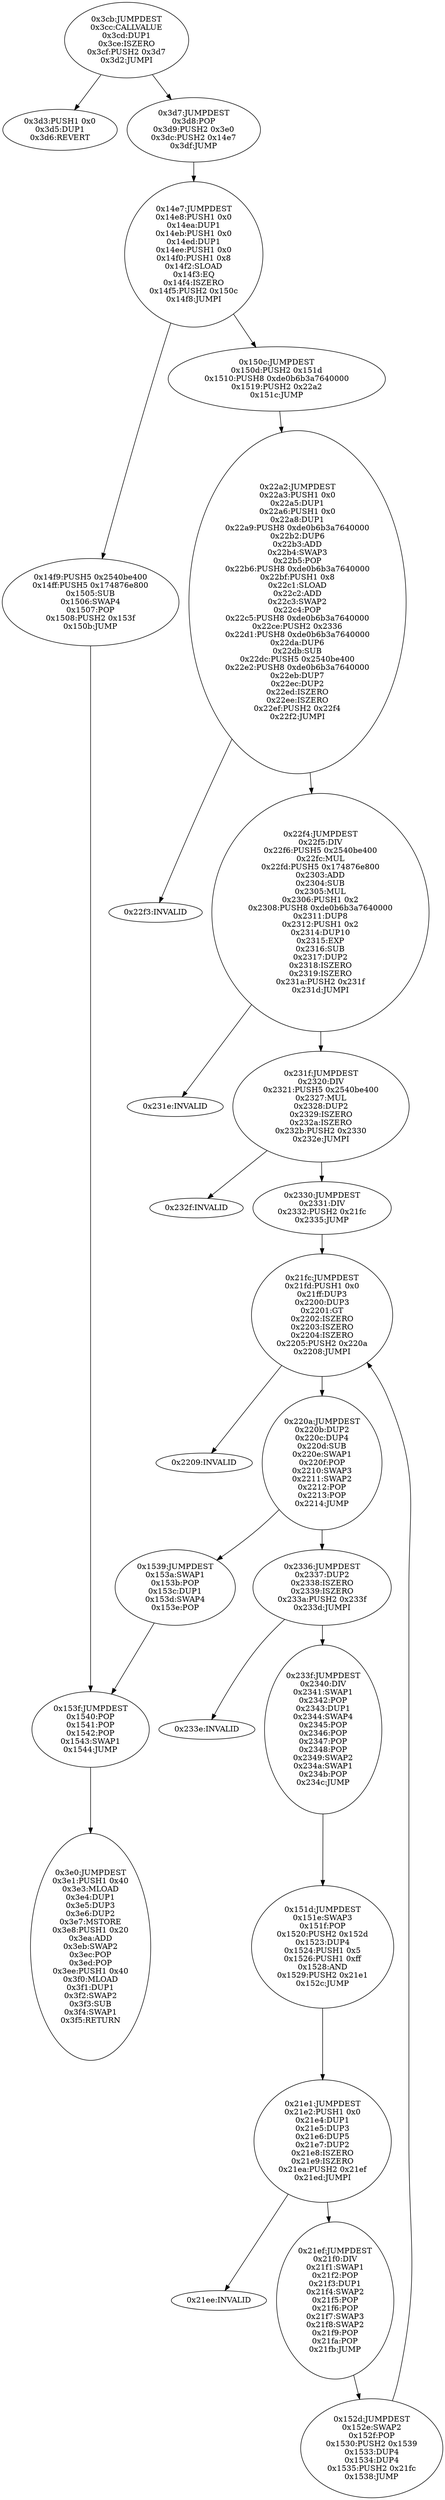 digraph{
971[label="0x3cb:JUMPDEST
0x3cc:CALLVALUE
0x3cd:DUP1
0x3ce:ISZERO
0x3cf:PUSH2 0x3d7
0x3d2:JUMPI"]
971 -> 979
971 -> 983
979[label="0x3d3:PUSH1 0x0
0x3d5:DUP1
0x3d6:REVERT"]
983[label="0x3d7:JUMPDEST
0x3d8:POP
0x3d9:PUSH2 0x3e0
0x3dc:PUSH2 0x14e7
0x3df:JUMP"]
983 -> 5351
5351[label="0x14e7:JUMPDEST
0x14e8:PUSH1 0x0
0x14ea:DUP1
0x14eb:PUSH1 0x0
0x14ed:DUP1
0x14ee:PUSH1 0x0
0x14f0:PUSH1 0x8
0x14f2:SLOAD
0x14f3:EQ
0x14f4:ISZERO
0x14f5:PUSH2 0x150c
0x14f8:JUMPI"]
5351 -> 5369
5351 -> 5388
5369[label="0x14f9:PUSH5 0x2540be400
0x14ff:PUSH5 0x174876e800
0x1505:SUB
0x1506:SWAP4
0x1507:POP
0x1508:PUSH2 0x153f
0x150b:JUMP"]
5369 -> 5439
5439[label="0x153f:JUMPDEST
0x1540:POP
0x1541:POP
0x1542:POP
0x1543:SWAP1
0x1544:JUMP"]
5439 -> 992
992[label="0x3e0:JUMPDEST
0x3e1:PUSH1 0x40
0x3e3:MLOAD
0x3e4:DUP1
0x3e5:DUP3
0x3e6:DUP2
0x3e7:MSTORE
0x3e8:PUSH1 0x20
0x3ea:ADD
0x3eb:SWAP2
0x3ec:POP
0x3ed:POP
0x3ee:PUSH1 0x40
0x3f0:MLOAD
0x3f1:DUP1
0x3f2:SWAP2
0x3f3:SUB
0x3f4:SWAP1
0x3f5:RETURN"]
5388[label="0x150c:JUMPDEST
0x150d:PUSH2 0x151d
0x1510:PUSH8 0xde0b6b3a7640000
0x1519:PUSH2 0x22a2
0x151c:JUMP"]
5388 -> 8866
8866[label="0x22a2:JUMPDEST
0x22a3:PUSH1 0x0
0x22a5:DUP1
0x22a6:PUSH1 0x0
0x22a8:DUP1
0x22a9:PUSH8 0xde0b6b3a7640000
0x22b2:DUP6
0x22b3:ADD
0x22b4:SWAP3
0x22b5:POP
0x22b6:PUSH8 0xde0b6b3a7640000
0x22bf:PUSH1 0x8
0x22c1:SLOAD
0x22c2:ADD
0x22c3:SWAP2
0x22c4:POP
0x22c5:PUSH8 0xde0b6b3a7640000
0x22ce:PUSH2 0x2336
0x22d1:PUSH8 0xde0b6b3a7640000
0x22da:DUP6
0x22db:SUB
0x22dc:PUSH5 0x2540be400
0x22e2:PUSH8 0xde0b6b3a7640000
0x22eb:DUP7
0x22ec:DUP2
0x22ed:ISZERO
0x22ee:ISZERO
0x22ef:PUSH2 0x22f4
0x22f2:JUMPI"]
8866 -> 8947
8866 -> 8948
8947[label="0x22f3:INVALID"]
8948[label="0x22f4:JUMPDEST
0x22f5:DIV
0x22f6:PUSH5 0x2540be400
0x22fc:MUL
0x22fd:PUSH5 0x174876e800
0x2303:ADD
0x2304:SUB
0x2305:MUL
0x2306:PUSH1 0x2
0x2308:PUSH8 0xde0b6b3a7640000
0x2311:DUP8
0x2312:PUSH1 0x2
0x2314:DUP10
0x2315:EXP
0x2316:SUB
0x2317:DUP2
0x2318:ISZERO
0x2319:ISZERO
0x231a:PUSH2 0x231f
0x231d:JUMPI"]
8948 -> 8990
8948 -> 8991
8990[label="0x231e:INVALID"]
8991[label="0x231f:JUMPDEST
0x2320:DIV
0x2321:PUSH5 0x2540be400
0x2327:MUL
0x2328:DUP2
0x2329:ISZERO
0x232a:ISZERO
0x232b:PUSH2 0x2330
0x232e:JUMPI"]
8991 -> 9007
8991 -> 9008
9007[label="0x232f:INVALID"]
9008[label="0x2330:JUMPDEST
0x2331:DIV
0x2332:PUSH2 0x21fc
0x2335:JUMP"]
9008 -> 8700
8700[label="0x21fc:JUMPDEST
0x21fd:PUSH1 0x0
0x21ff:DUP3
0x2200:DUP3
0x2201:GT
0x2202:ISZERO
0x2203:ISZERO
0x2204:ISZERO
0x2205:PUSH2 0x220a
0x2208:JUMPI"]
8700 -> 8713
8700 -> 8714
8713[label="0x2209:INVALID"]
8714[label="0x220a:JUMPDEST
0x220b:DUP2
0x220c:DUP4
0x220d:SUB
0x220e:SWAP1
0x220f:POP
0x2210:SWAP3
0x2211:SWAP2
0x2212:POP
0x2213:POP
0x2214:JUMP"]
8714 -> 9014
8714 -> 5433
9014[label="0x2336:JUMPDEST
0x2337:DUP2
0x2338:ISZERO
0x2339:ISZERO
0x233a:PUSH2 0x233f
0x233d:JUMPI"]
9014 -> 9022
9014 -> 9023
9022[label="0x233e:INVALID"]
9023[label="0x233f:JUMPDEST
0x2340:DIV
0x2341:SWAP1
0x2342:POP
0x2343:DUP1
0x2344:SWAP4
0x2345:POP
0x2346:POP
0x2347:POP
0x2348:POP
0x2349:SWAP2
0x234a:SWAP1
0x234b:POP
0x234c:JUMP"]
9023 -> 5405
5405[label="0x151d:JUMPDEST
0x151e:SWAP3
0x151f:POP
0x1520:PUSH2 0x152d
0x1523:DUP4
0x1524:PUSH1 0x5
0x1526:PUSH1 0xff
0x1528:AND
0x1529:PUSH2 0x21e1
0x152c:JUMP"]
5405 -> 8673
8673[label="0x21e1:JUMPDEST
0x21e2:PUSH1 0x0
0x21e4:DUP1
0x21e5:DUP3
0x21e6:DUP5
0x21e7:DUP2
0x21e8:ISZERO
0x21e9:ISZERO
0x21ea:PUSH2 0x21ef
0x21ed:JUMPI"]
8673 -> 8686
8673 -> 8687
8686[label="0x21ee:INVALID"]
8687[label="0x21ef:JUMPDEST
0x21f0:DIV
0x21f1:SWAP1
0x21f2:POP
0x21f3:DUP1
0x21f4:SWAP2
0x21f5:POP
0x21f6:POP
0x21f7:SWAP3
0x21f8:SWAP2
0x21f9:POP
0x21fa:POP
0x21fb:JUMP"]
8687 -> 5421
5421[label="0x152d:JUMPDEST
0x152e:SWAP2
0x152f:POP
0x1530:PUSH2 0x1539
0x1533:DUP4
0x1534:DUP4
0x1535:PUSH2 0x21fc
0x1538:JUMP"]
5421 -> 8700
5433[label="0x1539:JUMPDEST
0x153a:SWAP1
0x153b:POP
0x153c:DUP1
0x153d:SWAP4
0x153e:POP"]
5433 -> 5439

}